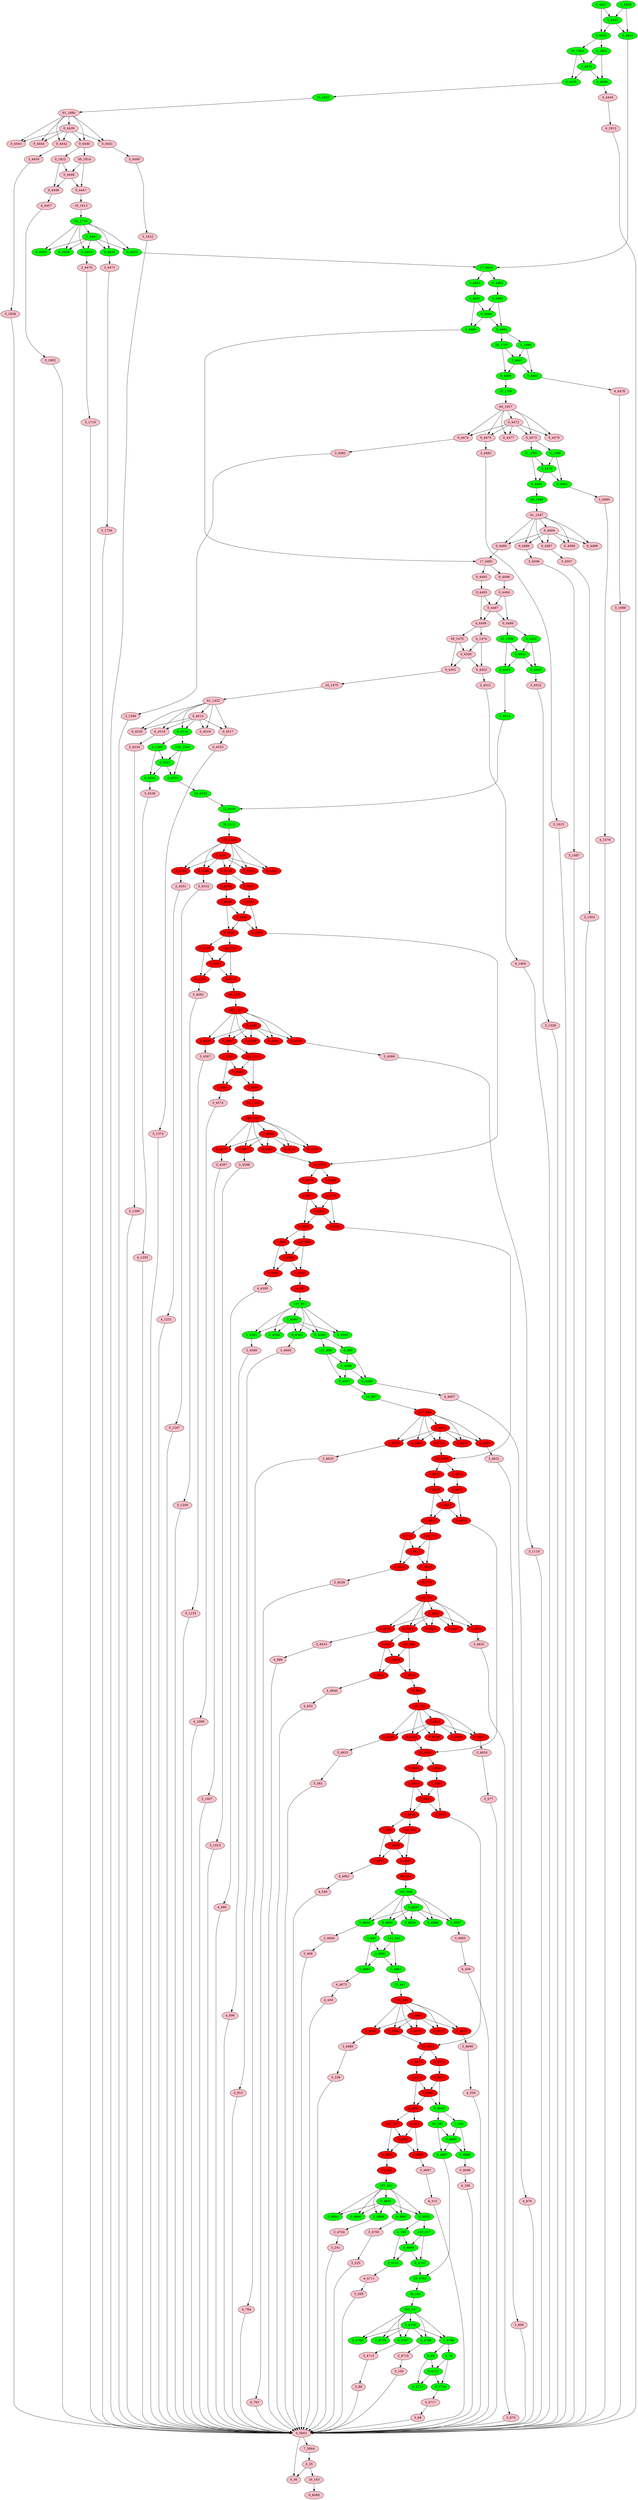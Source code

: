 digraph{
"0_4427" [style=filled, fillcolor = green]
"0_4427" -> "0_4431"
"0_4431" [style=filled, fillcolor = green]
"0_4427" -> "0_4432"
"0_4432" [style=filled, fillcolor = green]
"0_4428" [style=filled, fillcolor = green]
"0_4428" -> "0_4431"
"0_4431" [style=filled, fillcolor = green]
"0_4428" -> "0_4433"
"0_4433" [style=filled, fillcolor = green]
"0_4431" [style=filled, fillcolor = green]
"0_4431" -> "0_4432"
"0_4432" [style=filled, fillcolor = green]
"0_4431" -> "0_4433"
"0_4433" [style=filled, fillcolor = green]
"0_4432" [style=filled, fillcolor = green]
"0_4432" -> "5_1922"
"5_1922" [style=filled, fillcolor = green]
"0_4432" -> "56_1924"
"56_1924" [style=filled, fillcolor = green]
"5_1922" [style=filled, fillcolor = green]
"5_1922" -> "0_4434"
"0_4434" [style=filled, fillcolor = green]
"5_1922" -> "0_4436"
"0_4436" [style=filled, fillcolor = green]
"56_1924" [style=filled, fillcolor = green]
"56_1924" -> "0_4434"
"0_4434" [style=filled, fillcolor = green]
"56_1924" -> "0_4435"
"0_4435" [style=filled, fillcolor = green]
"0_4434" [style=filled, fillcolor = green]
"0_4434" -> "0_4435"
"0_4435" [style=filled, fillcolor = green]
"0_4434" -> "0_4436"
"0_4436" [style=filled, fillcolor = green]
"0_4435" [style=filled, fillcolor = green]
"0_4435" -> "16_1923"
"16_1923" [style=filled, fillcolor = green]
"0_4436" [style=filled, fillcolor = green]
"0_4436" -> "4_4445"
"4_4445" [style=filled, fillcolor = pink]
"16_1923" [style=filled, fillcolor = green]
"16_1923" -> "61_1880"
"61_1880" [style=filled, fillcolor = pink]
"4_4445" [style=filled, fillcolor = pink]
"4_4445" -> "4_1912"
"4_1912" [style=filled, fillcolor = pink]
"61_1880" [style=filled, fillcolor = pink]
"61_1880" -> "0_4439"
"0_4439" [style=filled, fillcolor = pink]
"61_1880" -> "0_4440"
"0_4440" [style=filled, fillcolor = pink]
"61_1880" -> "0_4441"
"0_4441" [style=filled, fillcolor = pink]
"61_1880" -> "0_4442"
"0_4442" [style=filled, fillcolor = pink]
"61_1880" -> "0_4443"
"0_4443" [style=filled, fillcolor = pink]
"61_1880" -> "0_4444"
"0_4444" [style=filled, fillcolor = pink]
"0_4439" [style=filled, fillcolor = pink]
"0_4439" -> "0_4440"
"0_4440" [style=filled, fillcolor = pink]
"0_4439" -> "0_4441"
"0_4441" [style=filled, fillcolor = pink]
"0_4439" -> "0_4442"
"0_4442" [style=filled, fillcolor = pink]
"0_4439" -> "0_4443"
"0_4443" [style=filled, fillcolor = pink]
"0_4439" -> "0_4444"
"0_4444" [style=filled, fillcolor = pink]
"0_4440" [style=filled, fillcolor = pink]
"0_4440" -> "4_1812"
"4_1812" [style=filled, fillcolor = pink]
"0_4440" -> "56_1814"
"56_1814" [style=filled, fillcolor = pink]
"0_4441" [style=filled, fillcolor = pink]
"0_4441" -> "3_4449"
"3_4449" [style=filled, fillcolor = pink]
"0_4442" [style=filled, fillcolor = pink]
"0_4442" -> "3_4450"
"3_4450" [style=filled, fillcolor = pink]
"3_4449" [style=filled, fillcolor = pink]
"3_4449" -> "3_1822"
"3_1822" [style=filled, fillcolor = pink]
"3_4450" [style=filled, fillcolor = pink]
"3_4450" -> "3_1838"
"3_1838" [style=filled, fillcolor = pink]
"4_1812" [style=filled, fillcolor = pink]
"4_1812" -> "0_4446"
"0_4446" [style=filled, fillcolor = pink]
"4_1812" -> "0_4448"
"0_4448" [style=filled, fillcolor = pink]
"56_1814" [style=filled, fillcolor = pink]
"56_1814" -> "0_4446"
"0_4446" [style=filled, fillcolor = pink]
"56_1814" -> "0_4447"
"0_4447" [style=filled, fillcolor = pink]
"0_4446" [style=filled, fillcolor = pink]
"0_4446" -> "0_4447"
"0_4447" [style=filled, fillcolor = pink]
"0_4446" -> "0_4448"
"0_4448" [style=filled, fillcolor = pink]
"0_4447" [style=filled, fillcolor = pink]
"0_4447" -> "16_1813"
"16_1813" [style=filled, fillcolor = pink]
"0_4448" [style=filled, fillcolor = pink]
"0_4448" -> "4_4457"
"4_4457" [style=filled, fillcolor = pink]
"16_1813" [style=filled, fillcolor = pink]
"16_1813" -> "62_1770"
"62_1770" [style=filled, fillcolor = green]
"4_4457" [style=filled, fillcolor = pink]
"4_4457" -> "5_1802"
"5_1802" [style=filled, fillcolor = pink]
"62_1770" [style=filled, fillcolor = green]
"62_1770" -> "0_4451"
"0_4451" [style=filled, fillcolor = green]
"62_1770" -> "0_4452"
"0_4452" [style=filled, fillcolor = green]
"62_1770" -> "0_4453"
"0_4453" [style=filled, fillcolor = green]
"62_1770" -> "0_4454"
"0_4454" [style=filled, fillcolor = green]
"62_1770" -> "0_4455"
"0_4455" [style=filled, fillcolor = green]
"62_1770" -> "0_4456"
"0_4456" [style=filled, fillcolor = green]
"0_4451" [style=filled, fillcolor = green]
"0_4451" -> "0_4452"
"0_4452" [style=filled, fillcolor = green]
"0_4451" -> "0_4453"
"0_4453" [style=filled, fillcolor = green]
"0_4451" -> "0_4454"
"0_4454" [style=filled, fillcolor = green]
"0_4451" -> "0_4455"
"0_4455" [style=filled, fillcolor = green]
"0_4451" -> "0_4456"
"0_4456" [style=filled, fillcolor = green]
"0_4433" [style=filled, fillcolor = green]
"0_4433" -> "17_4458"
"17_4458" [style=filled, fillcolor = green]
"0_4452" [style=filled, fillcolor = green]
"0_4452" -> "17_4458"
"17_4458" [style=filled, fillcolor = green]
"0_4453" [style=filled, fillcolor = green]
"0_4453" -> "2_4470"
"2_4470" [style=filled, fillcolor = pink]
"0_4454" [style=filled, fillcolor = green]
"0_4454" -> "3_4471"
"3_4471" [style=filled, fillcolor = pink]
"2_4470" [style=filled, fillcolor = pink]
"2_4470" -> "3_1710"
"3_1710" [style=filled, fillcolor = pink]
"3_4471" [style=filled, fillcolor = pink]
"3_4471" -> "3_1726"
"3_1726" [style=filled, fillcolor = pink]
"17_4458" [style=filled, fillcolor = green]
"17_4458" -> "0_4462"
"0_4462" [style=filled, fillcolor = green]
"17_4458" -> "0_4463"
"0_4463" [style=filled, fillcolor = green]
"0_4462" [style=filled, fillcolor = green]
"0_4462" -> "0_4460"
"0_4460" [style=filled, fillcolor = green]
"0_4463" [style=filled, fillcolor = green]
"0_4463" -> "0_4461"
"0_4461" [style=filled, fillcolor = green]
"0_4460" [style=filled, fillcolor = green]
"0_4460" -> "0_4464"
"0_4464" [style=filled, fillcolor = green]
"0_4460" -> "0_4465"
"0_4465" [style=filled, fillcolor = green]
"0_4461" [style=filled, fillcolor = green]
"0_4461" -> "0_4464"
"0_4464" [style=filled, fillcolor = green]
"0_4461" -> "0_4466"
"0_4466" [style=filled, fillcolor = green]
"0_4464" [style=filled, fillcolor = green]
"0_4464" -> "0_4465"
"0_4465" [style=filled, fillcolor = green]
"0_4464" -> "0_4466"
"0_4466" [style=filled, fillcolor = green]
"0_4465" [style=filled, fillcolor = green]
"0_4465" -> "4_1699"
"4_1699" [style=filled, fillcolor = green]
"0_4465" -> "56_1701"
"56_1701" [style=filled, fillcolor = green]
"4_1699" [style=filled, fillcolor = green]
"4_1699" -> "0_4467"
"0_4467" [style=filled, fillcolor = green]
"4_1699" -> "0_4469"
"0_4469" [style=filled, fillcolor = green]
"56_1701" [style=filled, fillcolor = green]
"56_1701" -> "0_4467"
"0_4467" [style=filled, fillcolor = green]
"56_1701" -> "0_4468"
"0_4468" [style=filled, fillcolor = green]
"0_4467" [style=filled, fillcolor = green]
"0_4467" -> "0_4468"
"0_4468" [style=filled, fillcolor = green]
"0_4467" -> "0_4469"
"0_4469" [style=filled, fillcolor = green]
"0_4468" [style=filled, fillcolor = green]
"0_4468" -> "16_1700"
"16_1700" [style=filled, fillcolor = green]
"0_4469" [style=filled, fillcolor = green]
"0_4469" -> "4_4478"
"4_4478" [style=filled, fillcolor = pink]
"16_1700" [style=filled, fillcolor = green]
"16_1700" -> "60_1657"
"60_1657" [style=filled, fillcolor = pink]
"4_4478" [style=filled, fillcolor = pink]
"4_4478" -> "5_1689"
"5_1689" [style=filled, fillcolor = pink]
"60_1657" [style=filled, fillcolor = pink]
"60_1657" -> "0_4472"
"0_4472" [style=filled, fillcolor = pink]
"60_1657" -> "0_4473"
"0_4473" [style=filled, fillcolor = pink]
"60_1657" -> "0_4474"
"0_4474" [style=filled, fillcolor = pink]
"60_1657" -> "0_4475"
"0_4475" [style=filled, fillcolor = pink]
"60_1657" -> "0_4476"
"0_4476" [style=filled, fillcolor = pink]
"60_1657" -> "0_4477"
"0_4477" [style=filled, fillcolor = pink]
"0_4472" [style=filled, fillcolor = pink]
"0_4472" -> "0_4473"
"0_4473" [style=filled, fillcolor = pink]
"0_4472" -> "0_4474"
"0_4474" [style=filled, fillcolor = pink]
"0_4472" -> "0_4475"
"0_4475" [style=filled, fillcolor = pink]
"0_4472" -> "0_4476"
"0_4476" [style=filled, fillcolor = pink]
"0_4472" -> "0_4477"
"0_4477" [style=filled, fillcolor = pink]
"0_4473" [style=filled, fillcolor = pink]
"0_4473" -> "4_1589"
"4_1589" [style=filled, fillcolor = green]
"0_4473" -> "57_1591"
"57_1591" [style=filled, fillcolor = green]
"0_4474" [style=filled, fillcolor = pink]
"0_4474" -> "3_4482"
"3_4482" [style=filled, fillcolor = pink]
"0_4475" [style=filled, fillcolor = pink]
"0_4475" -> "3_4483"
"3_4483" [style=filled, fillcolor = pink]
"3_4482" [style=filled, fillcolor = pink]
"3_4482" -> "3_1599"
"3_1599" [style=filled, fillcolor = pink]
"3_4483" [style=filled, fillcolor = pink]
"3_4483" -> "3_1615"
"3_1615" [style=filled, fillcolor = pink]
"4_1589" [style=filled, fillcolor = green]
"4_1589" -> "0_4479"
"0_4479" [style=filled, fillcolor = green]
"4_1589" -> "0_4481"
"0_4481" [style=filled, fillcolor = green]
"57_1591" [style=filled, fillcolor = green]
"57_1591" -> "0_4479"
"0_4479" [style=filled, fillcolor = green]
"57_1591" -> "0_4480"
"0_4480" [style=filled, fillcolor = green]
"0_4479" [style=filled, fillcolor = green]
"0_4479" -> "0_4480"
"0_4480" [style=filled, fillcolor = green]
"0_4479" -> "0_4481"
"0_4481" [style=filled, fillcolor = green]
"0_4480" [style=filled, fillcolor = green]
"0_4480" -> "16_1590"
"16_1590" [style=filled, fillcolor = green]
"0_4481" [style=filled, fillcolor = green]
"0_4481" -> "3_4490"
"3_4490" [style=filled, fillcolor = pink]
"16_1590" [style=filled, fillcolor = green]
"16_1590" -> "61_1547"
"61_1547" [style=filled, fillcolor = pink]
"3_4490" [style=filled, fillcolor = pink]
"3_4490" -> "4_1579"
"4_1579" [style=filled, fillcolor = pink]
"61_1547" [style=filled, fillcolor = pink]
"61_1547" -> "0_4484"
"0_4484" [style=filled, fillcolor = pink]
"61_1547" -> "0_4485"
"0_4485" [style=filled, fillcolor = pink]
"61_1547" -> "0_4486"
"0_4486" [style=filled, fillcolor = pink]
"61_1547" -> "0_4487"
"0_4487" [style=filled, fillcolor = pink]
"61_1547" -> "0_4488"
"0_4488" [style=filled, fillcolor = pink]
"61_1547" -> "0_4489"
"0_4489" [style=filled, fillcolor = pink]
"0_4484" [style=filled, fillcolor = pink]
"0_4484" -> "0_4485"
"0_4485" [style=filled, fillcolor = pink]
"0_4484" -> "0_4486"
"0_4486" [style=filled, fillcolor = pink]
"0_4484" -> "0_4487"
"0_4487" [style=filled, fillcolor = pink]
"0_4484" -> "0_4488"
"0_4488" [style=filled, fillcolor = pink]
"0_4484" -> "0_4489"
"0_4489" [style=filled, fillcolor = pink]
"0_4466" [style=filled, fillcolor = green]
"0_4466" -> "17_4491"
"17_4491" [style=filled, fillcolor = pink]
"0_4485" [style=filled, fillcolor = pink]
"0_4485" -> "17_4491"
"17_4491" [style=filled, fillcolor = pink]
"0_4486" [style=filled, fillcolor = pink]
"0_4486" -> "3_4506"
"3_4506" [style=filled, fillcolor = pink]
"0_4487" [style=filled, fillcolor = pink]
"0_4487" -> "3_4507"
"3_4507" [style=filled, fillcolor = pink]
"3_4506" [style=filled, fillcolor = pink]
"3_4506" -> "3_1487"
"3_1487" [style=filled, fillcolor = pink]
"3_4507" [style=filled, fillcolor = pink]
"3_4507" -> "3_1503"
"3_1503" [style=filled, fillcolor = pink]
"17_4491" [style=filled, fillcolor = pink]
"17_4491" -> "0_4495"
"0_4495" [style=filled, fillcolor = pink]
"17_4491" -> "0_4496"
"0_4496" [style=filled, fillcolor = pink]
"0_4495" [style=filled, fillcolor = pink]
"0_4495" -> "0_4493"
"0_4493" [style=filled, fillcolor = pink]
"0_4496" [style=filled, fillcolor = pink]
"0_4496" -> "0_4494"
"0_4494" [style=filled, fillcolor = pink]
"0_4493" [style=filled, fillcolor = pink]
"0_4493" -> "0_4497"
"0_4497" [style=filled, fillcolor = pink]
"0_4493" -> "0_4498"
"0_4498" [style=filled, fillcolor = pink]
"0_4494" [style=filled, fillcolor = pink]
"0_4494" -> "0_4497"
"0_4497" [style=filled, fillcolor = pink]
"0_4494" -> "0_4499"
"0_4499" [style=filled, fillcolor = pink]
"0_4497" [style=filled, fillcolor = pink]
"0_4497" -> "0_4498"
"0_4498" [style=filled, fillcolor = pink]
"0_4497" -> "0_4499"
"0_4499" [style=filled, fillcolor = pink]
"0_4499" [style=filled, fillcolor = pink]
"0_4499" -> "3_1338"
"3_1338" [style=filled, fillcolor = green]
"0_4499" -> "45_1339"
"45_1339" [style=filled, fillcolor = green]
"0_4498" [style=filled, fillcolor = pink]
"0_4498" -> "4_1474"
"4_1474" [style=filled, fillcolor = pink]
"0_4498" -> "58_1476"
"58_1476" [style=filled, fillcolor = pink]
"4_1474" [style=filled, fillcolor = pink]
"4_1474" -> "0_4500"
"0_4500" [style=filled, fillcolor = pink]
"4_1474" -> "0_4502"
"0_4502" [style=filled, fillcolor = pink]
"58_1476" [style=filled, fillcolor = pink]
"58_1476" -> "0_4500"
"0_4500" [style=filled, fillcolor = pink]
"58_1476" -> "0_4501"
"0_4501" [style=filled, fillcolor = pink]
"3_1338" [style=filled, fillcolor = green]
"3_1338" -> "0_4503"
"0_4503" [style=filled, fillcolor = green]
"3_1338" -> "0_4505"
"0_4505" [style=filled, fillcolor = green]
"45_1339" [style=filled, fillcolor = green]
"45_1339" -> "0_4503"
"0_4503" [style=filled, fillcolor = green]
"45_1339" -> "0_4504"
"0_4504" [style=filled, fillcolor = green]
"0_4500" [style=filled, fillcolor = pink]
"0_4500" -> "0_4501"
"0_4501" [style=filled, fillcolor = pink]
"0_4500" -> "0_4502"
"0_4502" [style=filled, fillcolor = pink]
"0_4503" [style=filled, fillcolor = green]
"0_4503" -> "0_4504"
"0_4504" [style=filled, fillcolor = green]
"0_4503" -> "0_4505"
"0_4505" [style=filled, fillcolor = green]
"0_4501" [style=filled, fillcolor = pink]
"0_4501" -> "16_1475"
"16_1475" [style=filled, fillcolor = pink]
"0_4504" [style=filled, fillcolor = green]
"0_4504" -> "7_4514"
"7_4514" [style=filled, fillcolor = green]
"0_4502" [style=filled, fillcolor = pink]
"0_4502" -> "3_4521"
"3_4521" [style=filled, fillcolor = pink]
"0_4505" [style=filled, fillcolor = green]
"0_4505" -> "3_4522"
"3_4522" [style=filled, fillcolor = pink]
"3_4522" [style=filled, fillcolor = pink]
"3_4522" -> "3_1328"
"3_1328" [style=filled, fillcolor = pink]
"16_1475" [style=filled, fillcolor = pink]
"16_1475" -> "61_1432"
"61_1432" [style=filled, fillcolor = pink]
"3_4521" [style=filled, fillcolor = pink]
"3_4521" -> "4_1464"
"4_1464" [style=filled, fillcolor = pink]
"61_1432" [style=filled, fillcolor = pink]
"61_1432" -> "0_4515"
"0_4515" [style=filled, fillcolor = pink]
"61_1432" -> "0_4516"
"0_4516" [style=filled, fillcolor = green]
"61_1432" -> "0_4517"
"0_4517" [style=filled, fillcolor = pink]
"61_1432" -> "0_4518"
"0_4518" [style=filled, fillcolor = pink]
"61_1432" -> "0_4519"
"0_4519" [style=filled, fillcolor = pink]
"61_1432" -> "0_4520"
"0_4520" [style=filled, fillcolor = pink]
"0_4515" [style=filled, fillcolor = pink]
"0_4515" -> "0_4516"
"0_4516" [style=filled, fillcolor = green]
"0_4515" -> "0_4517"
"0_4517" [style=filled, fillcolor = pink]
"0_4515" -> "0_4518"
"0_4518" [style=filled, fillcolor = pink]
"0_4515" -> "0_4519"
"0_4519" [style=filled, fillcolor = pink]
"0_4515" -> "0_4520"
"0_4520" [style=filled, fillcolor = pink]
"0_4516" [style=filled, fillcolor = green]
"0_4516" -> "4_1365"
"4_1365" [style=filled, fillcolor = green]
"0_4516" -> "135_1366"
"135_1366" [style=filled, fillcolor = green]
"0_4517" [style=filled, fillcolor = pink]
"0_4517" -> "3_4533"
"3_4533" [style=filled, fillcolor = pink]
"0_4518" [style=filled, fillcolor = pink]
"0_4518" -> "3_4534"
"3_4534" [style=filled, fillcolor = pink]
"3_4533" [style=filled, fillcolor = pink]
"3_4533" -> "3_1374"
"3_1374" [style=filled, fillcolor = pink]
"3_4534" [style=filled, fillcolor = pink]
"3_4534" -> "3_1390"
"3_1390" [style=filled, fillcolor = pink]
"4_1365" [style=filled, fillcolor = green]
"4_1365" -> "0_4523"
"0_4523" [style=filled, fillcolor = green]
"4_1365" -> "0_4525"
"0_4525" [style=filled, fillcolor = green]
"135_1366" [style=filled, fillcolor = green]
"135_1366" -> "0_4523"
"0_4523" [style=filled, fillcolor = green]
"135_1366" -> "0_4524"
"0_4524" [style=filled, fillcolor = green]
"0_4523" [style=filled, fillcolor = green]
"0_4523" -> "0_4524"
"0_4524" [style=filled, fillcolor = green]
"0_4523" -> "0_4525"
"0_4525" [style=filled, fillcolor = green]
"0_4524" [style=filled, fillcolor = green]
"0_4524" -> "24_4532"
"24_4532" [style=filled, fillcolor = green]
"0_4525" [style=filled, fillcolor = green]
"0_4525" -> "3_4536"
"3_4536" [style=filled, fillcolor = pink]
"3_4536" [style=filled, fillcolor = pink]
"3_4536" -> "4_1355"
"4_1355" [style=filled, fillcolor = pink]
"7_4514" [style=filled, fillcolor = green]
"7_4514" -> "33_4535"
"33_4535" [style=filled, fillcolor = green]
"24_4532" [style=filled, fillcolor = green]
"24_4532" -> "33_4535"
"33_4535" [style=filled, fillcolor = green]
"33_4535" [style=filled, fillcolor = green]
"33_4535" -> "36_1312"
"36_1312" [style=filled, fillcolor = green]
"36_1312" [style=filled, fillcolor = green]
"36_1312" -> "195_1289"
"195_1289" [style=filled, fillcolor = red]
"195_1289" [style=filled, fillcolor = red]
"195_1289" -> "0_4537"
"0_4537" [style=filled, fillcolor = red]
"195_1289" -> "0_4538"
"0_4538" [style=filled, fillcolor = red]
"195_1289" -> "0_4539"
"0_4539" [style=filled, fillcolor = red]
"195_1289" -> "0_4540"
"0_4540" [style=filled, fillcolor = red]
"195_1289" -> "0_4541"
"0_4541" [style=filled, fillcolor = red]
"195_1289" -> "0_4542"
"0_4542" [style=filled, fillcolor = red]
"0_4537" [style=filled, fillcolor = red]
"0_4537" -> "0_4538"
"0_4538" [style=filled, fillcolor = red]
"0_4537" -> "0_4539"
"0_4539" [style=filled, fillcolor = red]
"0_4537" -> "0_4540"
"0_4540" [style=filled, fillcolor = red]
"0_4537" -> "0_4541"
"0_4541" [style=filled, fillcolor = red]
"0_4537" -> "0_4542"
"0_4542" [style=filled, fillcolor = red]
"0_4538" [style=filled, fillcolor = red]
"0_4538" -> "0_4546"
"0_4546" [style=filled, fillcolor = red]
"0_4538" -> "0_4547"
"0_4547" [style=filled, fillcolor = red]
"0_4539" [style=filled, fillcolor = red]
"0_4539" -> "2_4551"
"2_4551" [style=filled, fillcolor = pink]
"0_4540" [style=filled, fillcolor = red]
"0_4540" -> "3_4552"
"3_4552" [style=filled, fillcolor = pink]
"2_4551" [style=filled, fillcolor = pink]
"2_4551" -> "4_1231"
"4_1231" [style=filled, fillcolor = pink]
"3_4552" [style=filled, fillcolor = pink]
"3_4552" -> "3_1247"
"3_1247" [style=filled, fillcolor = pink]
"0_4546" [style=filled, fillcolor = red]
"0_4546" -> "0_4544"
"0_4544" [style=filled, fillcolor = red]
"0_4547" [style=filled, fillcolor = red]
"0_4547" -> "0_4545"
"0_4545" [style=filled, fillcolor = red]
"0_4544" [style=filled, fillcolor = red]
"0_4544" -> "0_4548"
"0_4548" [style=filled, fillcolor = red]
"0_4544" -> "0_4549"
"0_4549" [style=filled, fillcolor = red]
"0_4545" [style=filled, fillcolor = red]
"0_4545" -> "0_4548"
"0_4548" [style=filled, fillcolor = red]
"0_4545" -> "0_4550"
"0_4550" [style=filled, fillcolor = red]
"0_4548" [style=filled, fillcolor = red]
"0_4548" -> "0_4549"
"0_4549" [style=filled, fillcolor = red]
"0_4548" -> "0_4550"
"0_4550" [style=filled, fillcolor = red]
"0_4549" [style=filled, fillcolor = red]
"0_4549" -> "3_1219"
"3_1219" [style=filled, fillcolor = red]
"0_4549" -> "126_1221"
"126_1221" [style=filled, fillcolor = red]
"3_1219" [style=filled, fillcolor = red]
"3_1219" -> "0_4553"
"0_4553" [style=filled, fillcolor = red]
"3_1219" -> "0_4555"
"0_4555" [style=filled, fillcolor = red]
"126_1221" [style=filled, fillcolor = red]
"126_1221" -> "0_4553"
"0_4553" [style=filled, fillcolor = red]
"126_1221" -> "0_4554"
"0_4554" [style=filled, fillcolor = red]
"0_4553" [style=filled, fillcolor = red]
"0_4553" -> "0_4554"
"0_4554" [style=filled, fillcolor = red]
"0_4553" -> "0_4555"
"0_4555" [style=filled, fillcolor = red]
"0_4554" [style=filled, fillcolor = red]
"0_4554" -> "30_1220"
"30_1220" [style=filled, fillcolor = red]
"0_4555" [style=filled, fillcolor = red]
"0_4555" -> "3_4562"
"3_4562" [style=filled, fillcolor = pink]
"30_1220" [style=filled, fillcolor = red]
"30_1220" -> "192_1177"
"192_1177" [style=filled, fillcolor = red]
"3_4562" [style=filled, fillcolor = pink]
"3_4562" -> "3_1209"
"3_1209" [style=filled, fillcolor = pink]
"192_1177" [style=filled, fillcolor = red]
"192_1177" -> "0_4556"
"0_4556" [style=filled, fillcolor = red]
"192_1177" -> "0_4557"
"0_4557" [style=filled, fillcolor = red]
"192_1177" -> "0_4558"
"0_4558" [style=filled, fillcolor = red]
"192_1177" -> "0_4559"
"0_4559" [style=filled, fillcolor = red]
"192_1177" -> "0_4560"
"0_4560" [style=filled, fillcolor = red]
"192_1177" -> "0_4561"
"0_4561" [style=filled, fillcolor = red]
"0_4556" [style=filled, fillcolor = red]
"0_4556" -> "0_4557"
"0_4557" [style=filled, fillcolor = red]
"0_4556" -> "0_4558"
"0_4558" [style=filled, fillcolor = red]
"0_4556" -> "0_4559"
"0_4559" [style=filled, fillcolor = red]
"0_4556" -> "0_4560"
"0_4560" [style=filled, fillcolor = red]
"0_4556" -> "0_4561"
"0_4561" [style=filled, fillcolor = red]
"0_4557" [style=filled, fillcolor = red]
"0_4557" -> "4_1109"
"4_1109" [style=filled, fillcolor = red]
"0_4557" -> "121_1111"
"121_1111" [style=filled, fillcolor = red]
"0_4558" [style=filled, fillcolor = red]
"0_4558" -> "3_4566"
"3_4566" [style=filled, fillcolor = pink]
"0_4559" [style=filled, fillcolor = red]
"0_4559" -> "3_4567"
"3_4567" [style=filled, fillcolor = pink]
"3_4566" [style=filled, fillcolor = pink]
"3_4566" -> "3_1119"
"3_1119" [style=filled, fillcolor = pink]
"3_4567" [style=filled, fillcolor = pink]
"3_4567" -> "3_1135"
"3_1135" [style=filled, fillcolor = pink]
"4_1109" [style=filled, fillcolor = red]
"4_1109" -> "0_4563"
"0_4563" [style=filled, fillcolor = red]
"4_1109" -> "0_4565"
"0_4565" [style=filled, fillcolor = red]
"121_1111" [style=filled, fillcolor = red]
"121_1111" -> "0_4563"
"0_4563" [style=filled, fillcolor = red]
"121_1111" -> "0_4564"
"0_4564" [style=filled, fillcolor = red]
"0_4563" [style=filled, fillcolor = red]
"0_4563" -> "0_4564"
"0_4564" [style=filled, fillcolor = red]
"0_4563" -> "0_4565"
"0_4565" [style=filled, fillcolor = red]
"0_4564" [style=filled, fillcolor = red]
"0_4564" -> "30_1110"
"30_1110" [style=filled, fillcolor = red]
"0_4565" [style=filled, fillcolor = red]
"0_4565" -> "3_4574"
"3_4574" [style=filled, fillcolor = pink]
"30_1110" [style=filled, fillcolor = red]
"30_1110" -> "193_1067"
"193_1067" [style=filled, fillcolor = red]
"3_4574" [style=filled, fillcolor = pink]
"3_4574" -> "4_1099"
"4_1099" [style=filled, fillcolor = pink]
"193_1067" [style=filled, fillcolor = red]
"193_1067" -> "0_4568"
"0_4568" [style=filled, fillcolor = red]
"193_1067" -> "0_4569"
"0_4569" [style=filled, fillcolor = red]
"193_1067" -> "0_4570"
"0_4570" [style=filled, fillcolor = red]
"193_1067" -> "0_4571"
"0_4571" [style=filled, fillcolor = red]
"193_1067" -> "0_4572"
"0_4572" [style=filled, fillcolor = red]
"193_1067" -> "0_4573"
"0_4573" [style=filled, fillcolor = red]
"0_4568" [style=filled, fillcolor = red]
"0_4568" -> "0_4569"
"0_4569" [style=filled, fillcolor = red]
"0_4568" -> "0_4570"
"0_4570" [style=filled, fillcolor = red]
"0_4568" -> "0_4571"
"0_4571" [style=filled, fillcolor = red]
"0_4568" -> "0_4572"
"0_4572" [style=filled, fillcolor = red]
"0_4568" -> "0_4573"
"0_4573" [style=filled, fillcolor = red]
"0_4550" [style=filled, fillcolor = red]
"0_4550" -> "34_4575"
"34_4575" [style=filled, fillcolor = red]
"0_4569" [style=filled, fillcolor = red]
"0_4569" -> "34_4575"
"34_4575" [style=filled, fillcolor = red]
"0_4570" [style=filled, fillcolor = red]
"0_4570" -> "3_4587"
"3_4587" [style=filled, fillcolor = pink]
"0_4571" [style=filled, fillcolor = red]
"0_4571" -> "3_4588"
"3_4588" [style=filled, fillcolor = pink]
"3_4587" [style=filled, fillcolor = pink]
"3_4587" -> "3_1007"
"3_1007" [style=filled, fillcolor = pink]
"3_4588" [style=filled, fillcolor = pink]
"3_4588" -> "3_1023"
"3_1023" [style=filled, fillcolor = pink]
"34_4575" [style=filled, fillcolor = red]
"34_4575" -> "0_4579"
"0_4579" [style=filled, fillcolor = red]
"34_4575" -> "0_4580"
"0_4580" [style=filled, fillcolor = red]
"0_4579" [style=filled, fillcolor = red]
"0_4579" -> "0_4577"
"0_4577" [style=filled, fillcolor = red]
"0_4580" [style=filled, fillcolor = red]
"0_4580" -> "0_4578"
"0_4578" [style=filled, fillcolor = red]
"0_4577" [style=filled, fillcolor = red]
"0_4577" -> "0_4581"
"0_4581" [style=filled, fillcolor = red]
"0_4577" -> "0_4582"
"0_4582" [style=filled, fillcolor = red]
"0_4578" [style=filled, fillcolor = red]
"0_4578" -> "0_4581"
"0_4581" [style=filled, fillcolor = red]
"0_4578" -> "0_4583"
"0_4583" [style=filled, fillcolor = red]
"0_4581" [style=filled, fillcolor = red]
"0_4581" -> "0_4582"
"0_4582" [style=filled, fillcolor = red]
"0_4581" -> "0_4583"
"0_4583" [style=filled, fillcolor = red]
"0_4582" [style=filled, fillcolor = red]
"0_4582" -> "4_996"
"4_996" [style=filled, fillcolor = red]
"0_4582" -> "122_998"
"122_998" [style=filled, fillcolor = red]
"4_996" [style=filled, fillcolor = red]
"4_996" -> "0_4584"
"0_4584" [style=filled, fillcolor = red]
"4_996" -> "0_4586"
"0_4586" [style=filled, fillcolor = red]
"122_998" [style=filled, fillcolor = red]
"122_998" -> "0_4584"
"0_4584" [style=filled, fillcolor = red]
"122_998" -> "0_4585"
"0_4585" [style=filled, fillcolor = red]
"0_4584" [style=filled, fillcolor = red]
"0_4584" -> "0_4585"
"0_4585" [style=filled, fillcolor = red]
"0_4584" -> "0_4586"
"0_4586" [style=filled, fillcolor = red]
"0_4585" [style=filled, fillcolor = red]
"0_4585" -> "34_997"
"34_997" [style=filled, fillcolor = red]
"0_4586" [style=filled, fillcolor = red]
"0_4586" -> "4_4595"
"4_4595" [style=filled, fillcolor = pink]
"34_997" [style=filled, fillcolor = red]
"34_997" -> "187_954"
"187_954" [style=filled, fillcolor = green]
"4_4595" [style=filled, fillcolor = pink]
"4_4595" -> "4_986"
"4_986" [style=filled, fillcolor = pink]
"187_954" [style=filled, fillcolor = green]
"187_954" -> "0_4589"
"0_4589" [style=filled, fillcolor = green]
"187_954" -> "0_4590"
"0_4590" [style=filled, fillcolor = green]
"187_954" -> "0_4591"
"0_4591" [style=filled, fillcolor = green]
"187_954" -> "0_4592"
"0_4592" [style=filled, fillcolor = green]
"187_954" -> "0_4593"
"0_4593" [style=filled, fillcolor = green]
"187_954" -> "0_4594"
"0_4594" [style=filled, fillcolor = green]
"0_4589" [style=filled, fillcolor = green]
"0_4589" -> "0_4590"
"0_4590" [style=filled, fillcolor = green]
"0_4589" -> "0_4591"
"0_4591" [style=filled, fillcolor = green]
"0_4589" -> "0_4592"
"0_4592" [style=filled, fillcolor = green]
"0_4589" -> "0_4593"
"0_4593" [style=filled, fillcolor = green]
"0_4589" -> "0_4594"
"0_4594" [style=filled, fillcolor = green]
"0_4590" [style=filled, fillcolor = green]
"0_4590" -> "4_886"
"4_886" [style=filled, fillcolor = green]
"0_4590" -> "121_888"
"121_888" [style=filled, fillcolor = green]
"0_4591" [style=filled, fillcolor = green]
"0_4591" -> "3_4599"
"3_4599" [style=filled, fillcolor = pink]
"0_4592" [style=filled, fillcolor = green]
"0_4592" -> "3_4600"
"3_4600" [style=filled, fillcolor = pink]
"3_4599" [style=filled, fillcolor = pink]
"3_4599" -> "4_896"
"4_896" [style=filled, fillcolor = pink]
"3_4600" [style=filled, fillcolor = pink]
"3_4600" -> "3_912"
"3_912" [style=filled, fillcolor = pink]
"4_886" [style=filled, fillcolor = green]
"4_886" -> "0_4596"
"0_4596" [style=filled, fillcolor = green]
"4_886" -> "0_4598"
"0_4598" [style=filled, fillcolor = green]
"121_888" [style=filled, fillcolor = green]
"121_888" -> "0_4596"
"0_4596" [style=filled, fillcolor = green]
"121_888" -> "0_4597"
"0_4597" [style=filled, fillcolor = green]
"0_4596" [style=filled, fillcolor = green]
"0_4596" -> "0_4597"
"0_4597" [style=filled, fillcolor = green]
"0_4596" -> "0_4598"
"0_4598" [style=filled, fillcolor = green]
"0_4597" [style=filled, fillcolor = green]
"0_4597" -> "34_887"
"34_887" [style=filled, fillcolor = green]
"0_4598" [style=filled, fillcolor = green]
"0_4598" -> "4_4607"
"4_4607" [style=filled, fillcolor = pink]
"34_887" [style=filled, fillcolor = green]
"34_887" -> "191_844"
"191_844" [style=filled, fillcolor = red]
"4_4607" [style=filled, fillcolor = pink]
"4_4607" -> "4_876"
"4_876" [style=filled, fillcolor = pink]
"191_844" [style=filled, fillcolor = red]
"191_844" -> "0_4601"
"0_4601" [style=filled, fillcolor = red]
"191_844" -> "0_4602"
"0_4602" [style=filled, fillcolor = red]
"191_844" -> "0_4603"
"0_4603" [style=filled, fillcolor = red]
"191_844" -> "0_4604"
"0_4604" [style=filled, fillcolor = red]
"191_844" -> "0_4605"
"0_4605" [style=filled, fillcolor = red]
"191_844" -> "0_4606"
"0_4606" [style=filled, fillcolor = red]
"0_4601" [style=filled, fillcolor = red]
"0_4601" -> "0_4602"
"0_4602" [style=filled, fillcolor = red]
"0_4601" -> "0_4603"
"0_4603" [style=filled, fillcolor = red]
"0_4601" -> "0_4604"
"0_4604" [style=filled, fillcolor = red]
"0_4601" -> "0_4605"
"0_4605" [style=filled, fillcolor = red]
"0_4601" -> "0_4606"
"0_4606" [style=filled, fillcolor = red]
"0_4583" [style=filled, fillcolor = red]
"0_4583" -> "33_4608"
"33_4608" [style=filled, fillcolor = red]
"0_4602" [style=filled, fillcolor = red]
"0_4602" -> "33_4608"
"33_4608" [style=filled, fillcolor = red]
"0_4603" [style=filled, fillcolor = red]
"0_4603" -> "3_4620"
"3_4620" [style=filled, fillcolor = pink]
"0_4604" [style=filled, fillcolor = red]
"0_4604" -> "3_4621"
"3_4621" [style=filled, fillcolor = pink]
"3_4620" [style=filled, fillcolor = pink]
"3_4620" -> "4_784"
"4_784" [style=filled, fillcolor = pink]
"3_4621" [style=filled, fillcolor = pink]
"3_4621" -> "3_800"
"3_800" [style=filled, fillcolor = pink]
"33_4608" [style=filled, fillcolor = red]
"33_4608" -> "0_4612"
"0_4612" [style=filled, fillcolor = red]
"33_4608" -> "0_4613"
"0_4613" [style=filled, fillcolor = red]
"0_4612" [style=filled, fillcolor = red]
"0_4612" -> "0_4610"
"0_4610" [style=filled, fillcolor = red]
"0_4613" [style=filled, fillcolor = red]
"0_4613" -> "0_4611"
"0_4611" [style=filled, fillcolor = red]
"0_4610" [style=filled, fillcolor = red]
"0_4610" -> "0_4614"
"0_4614" [style=filled, fillcolor = red]
"0_4610" -> "0_4615"
"0_4615" [style=filled, fillcolor = red]
"0_4611" [style=filled, fillcolor = red]
"0_4611" -> "0_4614"
"0_4614" [style=filled, fillcolor = red]
"0_4611" -> "0_4616"
"0_4616" [style=filled, fillcolor = red]
"0_4614" [style=filled, fillcolor = red]
"0_4614" -> "0_4615"
"0_4615" [style=filled, fillcolor = red]
"0_4614" -> "0_4616"
"0_4616" [style=filled, fillcolor = red]
"0_4615" [style=filled, fillcolor = red]
"0_4615" -> "4_773"
"4_773" [style=filled, fillcolor = red]
"0_4615" -> "123_775"
"123_775" [style=filled, fillcolor = red]
"4_773" [style=filled, fillcolor = red]
"4_773" -> "0_4617"
"0_4617" [style=filled, fillcolor = red]
"4_773" -> "0_4619"
"0_4619" [style=filled, fillcolor = red]
"123_775" [style=filled, fillcolor = red]
"123_775" -> "0_4617"
"0_4617" [style=filled, fillcolor = red]
"123_775" -> "0_4618"
"0_4618" [style=filled, fillcolor = red]
"0_4617" [style=filled, fillcolor = red]
"0_4617" -> "0_4618"
"0_4618" [style=filled, fillcolor = red]
"0_4617" -> "0_4619"
"0_4619" [style=filled, fillcolor = red]
"0_4618" [style=filled, fillcolor = red]
"0_4618" -> "35_774"
"35_774" [style=filled, fillcolor = red]
"0_4619" [style=filled, fillcolor = red]
"0_4619" -> "3_4628"
"3_4628" [style=filled, fillcolor = pink]
"35_774" [style=filled, fillcolor = red]
"35_774" -> "190_731"
"190_731" [style=filled, fillcolor = red]
"3_4628" [style=filled, fillcolor = pink]
"3_4628" -> "4_763"
"4_763" [style=filled, fillcolor = pink]
"190_731" [style=filled, fillcolor = red]
"190_731" -> "0_4622"
"0_4622" [style=filled, fillcolor = red]
"190_731" -> "0_4623"
"0_4623" [style=filled, fillcolor = red]
"190_731" -> "0_4624"
"0_4624" [style=filled, fillcolor = red]
"190_731" -> "0_4625"
"0_4625" [style=filled, fillcolor = red]
"190_731" -> "0_4626"
"0_4626" [style=filled, fillcolor = red]
"190_731" -> "0_4627"
"0_4627" [style=filled, fillcolor = red]
"0_4622" [style=filled, fillcolor = red]
"0_4622" -> "0_4623"
"0_4623" [style=filled, fillcolor = red]
"0_4622" -> "0_4624"
"0_4624" [style=filled, fillcolor = red]
"0_4622" -> "0_4625"
"0_4625" [style=filled, fillcolor = red]
"0_4622" -> "0_4626"
"0_4626" [style=filled, fillcolor = red]
"0_4622" -> "0_4627"
"0_4627" [style=filled, fillcolor = red]
"0_4623" [style=filled, fillcolor = red]
"0_4623" -> "4_663"
"4_663" [style=filled, fillcolor = red]
"0_4623" -> "122_665"
"122_665" [style=filled, fillcolor = red]
"0_4624" [style=filled, fillcolor = red]
"0_4624" -> "3_4632"
"3_4632" [style=filled, fillcolor = pink]
"0_4625" [style=filled, fillcolor = red]
"0_4625" -> "3_4633"
"3_4633" [style=filled, fillcolor = pink]
"3_4632" [style=filled, fillcolor = pink]
"3_4632" -> "3_673"
"3_673" [style=filled, fillcolor = pink]
"3_4633" [style=filled, fillcolor = pink]
"3_4633" -> "4_689"
"4_689" [style=filled, fillcolor = pink]
"4_663" [style=filled, fillcolor = red]
"4_663" -> "0_4629"
"0_4629" [style=filled, fillcolor = red]
"4_663" -> "0_4631"
"0_4631" [style=filled, fillcolor = red]
"122_665" [style=filled, fillcolor = red]
"122_665" -> "0_4629"
"0_4629" [style=filled, fillcolor = red]
"122_665" -> "0_4630"
"0_4630" [style=filled, fillcolor = red]
"0_4629" [style=filled, fillcolor = red]
"0_4629" -> "0_4630"
"0_4630" [style=filled, fillcolor = red]
"0_4629" -> "0_4631"
"0_4631" [style=filled, fillcolor = red]
"0_4630" [style=filled, fillcolor = red]
"0_4630" -> "34_664"
"34_664" [style=filled, fillcolor = red]
"0_4631" [style=filled, fillcolor = red]
"0_4631" -> "4_4640"
"4_4640" [style=filled, fillcolor = pink]
"34_664" [style=filled, fillcolor = red]
"34_664" -> "191_621"
"191_621" [style=filled, fillcolor = red]
"4_4640" [style=filled, fillcolor = pink]
"4_4640" -> "4_653"
"4_653" [style=filled, fillcolor = pink]
"191_621" [style=filled, fillcolor = red]
"191_621" -> "0_4634"
"0_4634" [style=filled, fillcolor = red]
"191_621" -> "0_4635"
"0_4635" [style=filled, fillcolor = red]
"191_621" -> "0_4636"
"0_4636" [style=filled, fillcolor = red]
"191_621" -> "0_4637"
"0_4637" [style=filled, fillcolor = red]
"191_621" -> "0_4638"
"0_4638" [style=filled, fillcolor = red]
"191_621" -> "0_4639"
"0_4639" [style=filled, fillcolor = red]
"0_4634" [style=filled, fillcolor = red]
"0_4634" -> "0_4635"
"0_4635" [style=filled, fillcolor = red]
"0_4634" -> "0_4636"
"0_4636" [style=filled, fillcolor = red]
"0_4634" -> "0_4637"
"0_4637" [style=filled, fillcolor = red]
"0_4634" -> "0_4638"
"0_4638" [style=filled, fillcolor = red]
"0_4634" -> "0_4639"
"0_4639" [style=filled, fillcolor = red]
"0_4616" [style=filled, fillcolor = red]
"0_4616" -> "34_4641"
"34_4641" [style=filled, fillcolor = red]
"0_4635" [style=filled, fillcolor = red]
"0_4635" -> "34_4641"
"34_4641" [style=filled, fillcolor = red]
"0_4636" [style=filled, fillcolor = red]
"0_4636" -> "3_4653"
"3_4653" [style=filled, fillcolor = pink]
"0_4637" [style=filled, fillcolor = red]
"0_4637" -> "3_4654"
"3_4654" [style=filled, fillcolor = pink]
"3_4653" [style=filled, fillcolor = pink]
"3_4653" -> "3_561"
"3_561" [style=filled, fillcolor = pink]
"3_4654" [style=filled, fillcolor = pink]
"3_4654" -> "3_577"
"3_577" [style=filled, fillcolor = pink]
"34_4641" [style=filled, fillcolor = red]
"34_4641" -> "0_4645"
"0_4645" [style=filled, fillcolor = red]
"34_4641" -> "0_4646"
"0_4646" [style=filled, fillcolor = red]
"0_4645" [style=filled, fillcolor = red]
"0_4645" -> "0_4643"
"0_4643" [style=filled, fillcolor = red]
"0_4646" [style=filled, fillcolor = red]
"0_4646" -> "0_4644"
"0_4644" [style=filled, fillcolor = red]
"0_4643" [style=filled, fillcolor = red]
"0_4643" -> "0_4647"
"0_4647" [style=filled, fillcolor = red]
"0_4643" -> "0_4648"
"0_4648" [style=filled, fillcolor = red]
"0_4644" [style=filled, fillcolor = red]
"0_4644" -> "0_4647"
"0_4647" [style=filled, fillcolor = red]
"0_4644" -> "0_4649"
"0_4649" [style=filled, fillcolor = red]
"0_4647" [style=filled, fillcolor = red]
"0_4647" -> "0_4648"
"0_4648" [style=filled, fillcolor = red]
"0_4647" -> "0_4649"
"0_4649" [style=filled, fillcolor = red]
"0_4648" [style=filled, fillcolor = red]
"0_4648" -> "3_550"
"3_550" [style=filled, fillcolor = red]
"0_4648" -> "120_552"
"120_552" [style=filled, fillcolor = red]
"3_550" [style=filled, fillcolor = red]
"3_550" -> "0_4650"
"0_4650" [style=filled, fillcolor = red]
"3_550" -> "0_4652"
"0_4652" [style=filled, fillcolor = red]
"120_552" [style=filled, fillcolor = red]
"120_552" -> "0_4650"
"0_4650" [style=filled, fillcolor = red]
"120_552" -> "0_4651"
"0_4651" [style=filled, fillcolor = red]
"0_4650" [style=filled, fillcolor = red]
"0_4650" -> "0_4651"
"0_4651" [style=filled, fillcolor = red]
"0_4650" -> "0_4652"
"0_4652" [style=filled, fillcolor = red]
"0_4651" [style=filled, fillcolor = red]
"0_4651" -> "36_551"
"36_551" [style=filled, fillcolor = red]
"0_4652" [style=filled, fillcolor = red]
"0_4652" -> "4_4661"
"4_4661" [style=filled, fillcolor = pink]
"36_551" [style=filled, fillcolor = red]
"36_551" -> "191_508"
"191_508" [style=filled, fillcolor = green]
"4_4661" [style=filled, fillcolor = pink]
"4_4661" -> "4_540"
"4_540" [style=filled, fillcolor = pink]
"191_508" [style=filled, fillcolor = green]
"191_508" -> "0_4655"
"0_4655" [style=filled, fillcolor = green]
"191_508" -> "0_4656"
"0_4656" [style=filled, fillcolor = green]
"191_508" -> "0_4657"
"0_4657" [style=filled, fillcolor = green]
"191_508" -> "0_4658"
"0_4658" [style=filled, fillcolor = green]
"191_508" -> "0_4659"
"0_4659" [style=filled, fillcolor = green]
"191_508" -> "0_4660"
"0_4660" [style=filled, fillcolor = green]
"0_4655" [style=filled, fillcolor = green]
"0_4655" -> "0_4656"
"0_4656" [style=filled, fillcolor = green]
"0_4655" -> "0_4657"
"0_4657" [style=filled, fillcolor = green]
"0_4655" -> "0_4658"
"0_4658" [style=filled, fillcolor = green]
"0_4655" -> "0_4659"
"0_4659" [style=filled, fillcolor = green]
"0_4655" -> "0_4660"
"0_4660" [style=filled, fillcolor = green]
"0_4656" [style=filled, fillcolor = green]
"0_4656" -> "3_440"
"3_440" [style=filled, fillcolor = green]
"0_4656" -> "121_442"
"121_442" [style=filled, fillcolor = green]
"0_4657" [style=filled, fillcolor = green]
"0_4657" -> "3_4665"
"3_4665" [style=filled, fillcolor = pink]
"0_4658" [style=filled, fillcolor = green]
"0_4658" -> "2_4666"
"2_4666" [style=filled, fillcolor = pink]
"3_4665" [style=filled, fillcolor = pink]
"3_4665" -> "4_450"
"4_450" [style=filled, fillcolor = pink]
"2_4666" [style=filled, fillcolor = pink]
"2_4666" -> "3_466"
"3_466" [style=filled, fillcolor = pink]
"3_440" [style=filled, fillcolor = green]
"3_440" -> "0_4662"
"0_4662" [style=filled, fillcolor = green]
"3_440" -> "0_4664"
"0_4664" [style=filled, fillcolor = green]
"121_442" [style=filled, fillcolor = green]
"121_442" -> "0_4662"
"0_4662" [style=filled, fillcolor = green]
"121_442" -> "0_4663"
"0_4663" [style=filled, fillcolor = green]
"0_4662" [style=filled, fillcolor = green]
"0_4662" -> "0_4663"
"0_4663" [style=filled, fillcolor = green]
"0_4662" -> "0_4664"
"0_4664" [style=filled, fillcolor = green]
"0_4663" [style=filled, fillcolor = green]
"0_4663" -> "35_441"
"35_441" [style=filled, fillcolor = green]
"0_4664" [style=filled, fillcolor = green]
"0_4664" -> "4_4673"
"4_4673" [style=filled, fillcolor = pink]
"35_441" [style=filled, fillcolor = green]
"35_441" -> "191_398"
"191_398" [style=filled, fillcolor = red]
"4_4673" [style=filled, fillcolor = pink]
"4_4673" -> "4_430"
"4_430" [style=filled, fillcolor = pink]
"191_398" [style=filled, fillcolor = red]
"191_398" -> "0_4667"
"0_4667" [style=filled, fillcolor = red]
"191_398" -> "0_4668"
"0_4668" [style=filled, fillcolor = red]
"191_398" -> "0_4669"
"0_4669" [style=filled, fillcolor = red]
"191_398" -> "0_4670"
"0_4670" [style=filled, fillcolor = red]
"191_398" -> "0_4671"
"0_4671" [style=filled, fillcolor = red]
"191_398" -> "0_4672"
"0_4672" [style=filled, fillcolor = red]
"0_4667" [style=filled, fillcolor = red]
"0_4667" -> "0_4668"
"0_4668" [style=filled, fillcolor = red]
"0_4667" -> "0_4669"
"0_4669" [style=filled, fillcolor = red]
"0_4667" -> "0_4670"
"0_4670" [style=filled, fillcolor = red]
"0_4667" -> "0_4671"
"0_4671" [style=filled, fillcolor = red]
"0_4667" -> "0_4672"
"0_4672" [style=filled, fillcolor = red]
"0_4649" [style=filled, fillcolor = red]
"0_4649" -> "33_4674"
"33_4674" [style=filled, fillcolor = red]
"0_4668" [style=filled, fillcolor = red]
"0_4668" -> "33_4674"
"33_4674" [style=filled, fillcolor = red]
"0_4669" [style=filled, fillcolor = red]
"0_4669" -> "3_4689"
"3_4689" [style=filled, fillcolor = pink]
"0_4670" [style=filled, fillcolor = red]
"0_4670" -> "3_4690"
"3_4690" [style=filled, fillcolor = pink]
"3_4689" [style=filled, fillcolor = pink]
"3_4689" -> "3_338"
"3_338" [style=filled, fillcolor = pink]
"3_4690" [style=filled, fillcolor = pink]
"3_4690" -> "4_354"
"4_354" [style=filled, fillcolor = pink]
"33_4674" [style=filled, fillcolor = red]
"33_4674" -> "0_4678"
"0_4678" [style=filled, fillcolor = red]
"33_4674" -> "0_4679"
"0_4679" [style=filled, fillcolor = red]
"0_4678" [style=filled, fillcolor = red]
"0_4678" -> "0_4676"
"0_4676" [style=filled, fillcolor = red]
"0_4679" [style=filled, fillcolor = red]
"0_4679" -> "0_4677"
"0_4677" [style=filled, fillcolor = red]
"0_4676" [style=filled, fillcolor = red]
"0_4676" -> "0_4680"
"0_4680" [style=filled, fillcolor = red]
"0_4676" -> "0_4681"
"0_4681" [style=filled, fillcolor = red]
"0_4677" [style=filled, fillcolor = red]
"0_4677" -> "0_4680"
"0_4680" [style=filled, fillcolor = red]
"0_4677" -> "0_4682"
"0_4682" [style=filled, fillcolor = green]
"0_4680" [style=filled, fillcolor = red]
"0_4680" -> "0_4681"
"0_4681" [style=filled, fillcolor = red]
"0_4680" -> "0_4682"
"0_4682" [style=filled, fillcolor = green]
"0_4682" [style=filled, fillcolor = green]
"0_4682" -> "3_191"
"3_191" [style=filled, fillcolor = green]
"0_4682" -> "55_195"
"55_195" [style=filled, fillcolor = green]
"0_4681" [style=filled, fillcolor = red]
"0_4681" -> "4_325"
"4_325" [style=filled, fillcolor = red]
"0_4681" -> "120_327"
"120_327" [style=filled, fillcolor = red]
"4_325" [style=filled, fillcolor = red]
"4_325" -> "0_4683"
"0_4683" [style=filled, fillcolor = red]
"4_325" -> "0_4685"
"0_4685" [style=filled, fillcolor = red]
"120_327" [style=filled, fillcolor = red]
"120_327" -> "0_4683"
"0_4683" [style=filled, fillcolor = red]
"120_327" -> "0_4684"
"0_4684" [style=filled, fillcolor = red]
"3_191" [style=filled, fillcolor = green]
"3_191" -> "0_4686"
"0_4686" [style=filled, fillcolor = green]
"3_191" -> "0_4688"
"0_4688" [style=filled, fillcolor = green]
"55_195" [style=filled, fillcolor = green]
"55_195" -> "0_4686"
"0_4686" [style=filled, fillcolor = green]
"55_195" -> "0_4687"
"0_4687" [style=filled, fillcolor = green]
"0_4683" [style=filled, fillcolor = red]
"0_4683" -> "0_4684"
"0_4684" [style=filled, fillcolor = red]
"0_4683" -> "0_4685"
"0_4685" [style=filled, fillcolor = red]
"0_4686" [style=filled, fillcolor = green]
"0_4686" -> "0_4687"
"0_4687" [style=filled, fillcolor = green]
"0_4686" -> "0_4688"
"0_4688" [style=filled, fillcolor = green]
"0_4684" [style=filled, fillcolor = red]
"0_4684" -> "34_326"
"34_326" [style=filled, fillcolor = red]
"0_4685" [style=filled, fillcolor = red]
"0_4685" -> "3_4697"
"3_4697" [style=filled, fillcolor = pink]
"0_4688" [style=filled, fillcolor = green]
"0_4688" -> "3_4698"
"3_4698" [style=filled, fillcolor = pink]
"3_4698" [style=filled, fillcolor = pink]
"3_4698" -> "4_180"
"4_180" [style=filled, fillcolor = pink]
"34_326" [style=filled, fillcolor = red]
"34_326" -> "187_283"
"187_283" [style=filled, fillcolor = green]
"3_4697" [style=filled, fillcolor = pink]
"3_4697" -> "4_315"
"4_315" [style=filled, fillcolor = pink]
"187_283" [style=filled, fillcolor = green]
"187_283" -> "0_4691"
"0_4691" [style=filled, fillcolor = green]
"187_283" -> "0_4692"
"0_4692" [style=filled, fillcolor = green]
"187_283" -> "0_4693"
"0_4693" [style=filled, fillcolor = green]
"187_283" -> "0_4694"
"0_4694" [style=filled, fillcolor = green]
"187_283" -> "0_4695"
"0_4695" [style=filled, fillcolor = green]
"187_283" -> "0_4696"
"0_4696" [style=filled, fillcolor = green]
"0_4691" [style=filled, fillcolor = green]
"0_4691" -> "0_4692"
"0_4692" [style=filled, fillcolor = green]
"0_4691" -> "0_4693"
"0_4693" [style=filled, fillcolor = green]
"0_4691" -> "0_4694"
"0_4694" [style=filled, fillcolor = green]
"0_4691" -> "0_4695"
"0_4695" [style=filled, fillcolor = green]
"0_4691" -> "0_4696"
"0_4696" [style=filled, fillcolor = green]
"0_4692" [style=filled, fillcolor = green]
"0_4692" -> "4_193"
"4_193" [style=filled, fillcolor = green]
"0_4692" -> "125_217"
"125_217" [style=filled, fillcolor = green]
"0_4693" [style=filled, fillcolor = green]
"0_4693" -> "3_4703"
"3_4703" [style=filled, fillcolor = pink]
"0_4694" [style=filled, fillcolor = green]
"0_4694" -> "2_4704"
"2_4704" [style=filled, fillcolor = pink]
"3_4703" [style=filled, fillcolor = pink]
"3_4703" -> "3_225"
"3_225" [style=filled, fillcolor = pink]
"2_4704" [style=filled, fillcolor = pink]
"2_4704" -> "3_241"
"3_241" [style=filled, fillcolor = pink]
"4_193" [style=filled, fillcolor = green]
"4_193" -> "0_4699"
"0_4699" [style=filled, fillcolor = green]
"4_193" -> "0_4701"
"0_4701" [style=filled, fillcolor = green]
"125_217" [style=filled, fillcolor = green]
"125_217" -> "0_4699"
"0_4699" [style=filled, fillcolor = green]
"125_217" -> "0_4700"
"0_4700" [style=filled, fillcolor = green]
"0_4699" [style=filled, fillcolor = green]
"0_4699" -> "0_4700"
"0_4700" [style=filled, fillcolor = green]
"0_4699" -> "0_4701"
"0_4701" [style=filled, fillcolor = green]
"0_4687" [style=filled, fillcolor = green]
"0_4687" -> "33_4702"
"33_4702" [style=filled, fillcolor = green]
"0_4700" [style=filled, fillcolor = green]
"0_4700" -> "33_4702"
"33_4702" [style=filled, fillcolor = green]
"0_4701" [style=filled, fillcolor = green]
"0_4701" -> "4_4711"
"4_4711" [style=filled, fillcolor = pink]
"33_4702" [style=filled, fillcolor = green]
"33_4702" -> "36_194"
"36_194" [style=filled, fillcolor = green]
"4_4711" [style=filled, fillcolor = pink]
"4_4711" -> "3_209"
"3_209" [style=filled, fillcolor = pink]
"36_194" [style=filled, fillcolor = green]
"36_194" -> "192_147"
"192_147" [style=filled, fillcolor = green]
"192_147" [style=filled, fillcolor = green]
"192_147" -> "0_4705"
"0_4705" [style=filled, fillcolor = green]
"192_147" -> "0_4706"
"0_4706" [style=filled, fillcolor = green]
"192_147" -> "0_4707"
"0_4707" [style=filled, fillcolor = green]
"192_147" -> "0_4708"
"0_4708" [style=filled, fillcolor = green]
"192_147" -> "0_4709"
"0_4709" [style=filled, fillcolor = green]
"192_147" -> "0_4710"
"0_4710" [style=filled, fillcolor = green]
"0_4705" [style=filled, fillcolor = green]
"0_4705" -> "0_4706"
"0_4706" [style=filled, fillcolor = green]
"0_4705" -> "0_4707"
"0_4707" [style=filled, fillcolor = green]
"0_4705" -> "0_4708"
"0_4708" [style=filled, fillcolor = green]
"0_4705" -> "0_4709"
"0_4709" [style=filled, fillcolor = green]
"0_4705" -> "0_4710"
"0_4710" [style=filled, fillcolor = green]
"0_4706" [style=filled, fillcolor = green]
"0_4706" -> "3_79"
"3_79" [style=filled, fillcolor = green]
"0_4706" -> "0_80"
"0_80" [style=filled, fillcolor = green]
"0_4707" [style=filled, fillcolor = green]
"0_4707" -> "3_4715"
"3_4715" [style=filled, fillcolor = pink]
"0_4708" [style=filled, fillcolor = green]
"0_4708" -> "3_4716"
"3_4716" [style=filled, fillcolor = pink]
"3_4715" [style=filled, fillcolor = pink]
"3_4715" -> "3_89"
"3_89" [style=filled, fillcolor = pink]
"3_4716" [style=filled, fillcolor = pink]
"3_4716" -> "3_105"
"3_105" [style=filled, fillcolor = pink]
"3_79" [style=filled, fillcolor = green]
"3_79" -> "0_4712"
"0_4712" [style=filled, fillcolor = green]
"3_79" -> "0_4714"
"0_4714" [style=filled, fillcolor = green]
"0_80" [style=filled, fillcolor = green]
"0_80" -> "0_4712"
"0_4712" [style=filled, fillcolor = green]
"0_80" -> "0_4713"
"0_4713" [style=filled, fillcolor = green]
"0_4712" [style=filled, fillcolor = green]
"0_4712" -> "0_4713"
"0_4713" [style=filled, fillcolor = green]
"0_4712" -> "0_4714"
"0_4714" [style=filled, fillcolor = green]
"0_4714" [style=filled, fillcolor = green]
"0_4714" -> "3_4717"
"3_4717" [style=filled, fillcolor = pink]
"3_4717" [style=filled, fillcolor = pink]
"3_4717" -> "3_69"
"3_69" [style=filled, fillcolor = pink]
"4_1912" [style=filled, fillcolor = pink]
"4_1912" -> "0_5663"
"0_5663" [style=filled, fillcolor = pink]
"3_1822" [style=filled, fillcolor = pink]
"3_1822" -> "0_5663"
"0_5663" [style=filled, fillcolor = pink]
"3_1838" [style=filled, fillcolor = pink]
"3_1838" -> "0_5663"
"0_5663" [style=filled, fillcolor = pink]
"5_1802" [style=filled, fillcolor = pink]
"5_1802" -> "0_5663"
"0_5663" [style=filled, fillcolor = pink]
"3_1710" [style=filled, fillcolor = pink]
"3_1710" -> "0_5663"
"0_5663" [style=filled, fillcolor = pink]
"3_1726" [style=filled, fillcolor = pink]
"3_1726" -> "0_5663"
"0_5663" [style=filled, fillcolor = pink]
"5_1689" [style=filled, fillcolor = pink]
"5_1689" -> "0_5663"
"0_5663" [style=filled, fillcolor = pink]
"3_1599" [style=filled, fillcolor = pink]
"3_1599" -> "0_5663"
"0_5663" [style=filled, fillcolor = pink]
"3_1615" [style=filled, fillcolor = pink]
"3_1615" -> "0_5663"
"0_5663" [style=filled, fillcolor = pink]
"4_1579" [style=filled, fillcolor = pink]
"4_1579" -> "0_5663"
"0_5663" [style=filled, fillcolor = pink]
"3_1487" [style=filled, fillcolor = pink]
"3_1487" -> "0_5663"
"0_5663" [style=filled, fillcolor = pink]
"3_1503" [style=filled, fillcolor = pink]
"3_1503" -> "0_5663"
"0_5663" [style=filled, fillcolor = pink]
"3_1328" [style=filled, fillcolor = pink]
"3_1328" -> "0_5663"
"0_5663" [style=filled, fillcolor = pink]
"4_1464" [style=filled, fillcolor = pink]
"4_1464" -> "0_5663"
"0_5663" [style=filled, fillcolor = pink]
"3_1374" [style=filled, fillcolor = pink]
"3_1374" -> "0_5663"
"0_5663" [style=filled, fillcolor = pink]
"3_1390" [style=filled, fillcolor = pink]
"3_1390" -> "0_5663"
"0_5663" [style=filled, fillcolor = pink]
"4_1355" [style=filled, fillcolor = pink]
"4_1355" -> "0_5663"
"0_5663" [style=filled, fillcolor = pink]
"4_1231" [style=filled, fillcolor = pink]
"4_1231" -> "0_5663"
"0_5663" [style=filled, fillcolor = pink]
"3_1247" [style=filled, fillcolor = pink]
"3_1247" -> "0_5663"
"0_5663" [style=filled, fillcolor = pink]
"3_1209" [style=filled, fillcolor = pink]
"3_1209" -> "0_5663"
"0_5663" [style=filled, fillcolor = pink]
"3_1119" [style=filled, fillcolor = pink]
"3_1119" -> "0_5663"
"0_5663" [style=filled, fillcolor = pink]
"3_1135" [style=filled, fillcolor = pink]
"3_1135" -> "0_5663"
"0_5663" [style=filled, fillcolor = pink]
"4_1099" [style=filled, fillcolor = pink]
"4_1099" -> "0_5663"
"0_5663" [style=filled, fillcolor = pink]
"3_1007" [style=filled, fillcolor = pink]
"3_1007" -> "0_5663"
"0_5663" [style=filled, fillcolor = pink]
"3_1023" [style=filled, fillcolor = pink]
"3_1023" -> "0_5663"
"0_5663" [style=filled, fillcolor = pink]
"4_986" [style=filled, fillcolor = pink]
"4_986" -> "0_5663"
"0_5663" [style=filled, fillcolor = pink]
"4_896" [style=filled, fillcolor = pink]
"4_896" -> "0_5663"
"0_5663" [style=filled, fillcolor = pink]
"3_912" [style=filled, fillcolor = pink]
"3_912" -> "0_5663"
"0_5663" [style=filled, fillcolor = pink]
"4_876" [style=filled, fillcolor = pink]
"4_876" -> "0_5663"
"0_5663" [style=filled, fillcolor = pink]
"4_784" [style=filled, fillcolor = pink]
"4_784" -> "0_5663"
"0_5663" [style=filled, fillcolor = pink]
"3_800" [style=filled, fillcolor = pink]
"3_800" -> "0_5663"
"0_5663" [style=filled, fillcolor = pink]
"4_763" [style=filled, fillcolor = pink]
"4_763" -> "0_5663"
"0_5663" [style=filled, fillcolor = pink]
"3_673" [style=filled, fillcolor = pink]
"3_673" -> "0_5663"
"0_5663" [style=filled, fillcolor = pink]
"4_689" [style=filled, fillcolor = pink]
"4_689" -> "0_5663"
"0_5663" [style=filled, fillcolor = pink]
"4_653" [style=filled, fillcolor = pink]
"4_653" -> "0_5663"
"0_5663" [style=filled, fillcolor = pink]
"3_561" [style=filled, fillcolor = pink]
"3_561" -> "0_5663"
"0_5663" [style=filled, fillcolor = pink]
"3_577" [style=filled, fillcolor = pink]
"3_577" -> "0_5663"
"0_5663" [style=filled, fillcolor = pink]
"4_540" [style=filled, fillcolor = pink]
"4_540" -> "0_5663"
"0_5663" [style=filled, fillcolor = pink]
"4_450" [style=filled, fillcolor = pink]
"4_450" -> "0_5663"
"0_5663" [style=filled, fillcolor = pink]
"3_466" [style=filled, fillcolor = pink]
"3_466" -> "0_5663"
"0_5663" [style=filled, fillcolor = pink]
"4_430" [style=filled, fillcolor = pink]
"4_430" -> "0_5663"
"0_5663" [style=filled, fillcolor = pink]
"3_338" [style=filled, fillcolor = pink]
"3_338" -> "0_5663"
"0_5663" [style=filled, fillcolor = pink]
"4_354" [style=filled, fillcolor = pink]
"4_354" -> "0_5663"
"0_5663" [style=filled, fillcolor = pink]
"4_180" [style=filled, fillcolor = pink]
"4_180" -> "0_5663"
"0_5663" [style=filled, fillcolor = pink]
"4_315" [style=filled, fillcolor = pink]
"4_315" -> "0_5663"
"0_5663" [style=filled, fillcolor = pink]
"3_225" [style=filled, fillcolor = pink]
"3_225" -> "0_5663"
"0_5663" [style=filled, fillcolor = pink]
"3_241" [style=filled, fillcolor = pink]
"3_241" -> "0_5663"
"0_5663" [style=filled, fillcolor = pink]
"3_209" [style=filled, fillcolor = pink]
"3_209" -> "0_5663"
"0_5663" [style=filled, fillcolor = pink]
"3_89" [style=filled, fillcolor = pink]
"3_89" -> "0_5663"
"0_5663" [style=filled, fillcolor = pink]
"3_105" [style=filled, fillcolor = pink]
"3_105" -> "0_5663"
"0_5663" [style=filled, fillcolor = pink]
"3_69" [style=filled, fillcolor = pink]
"3_69" -> "0_5663"
"0_5663" [style=filled, fillcolor = pink]
"0_5663" [style=filled, fillcolor = pink]
"0_5663" -> "7_5664"
"7_5664" [style=filled, fillcolor = pink]
"0_5663" -> "0_36"
"0_36" [style=filled, fillcolor = pink]
"7_5664" [style=filled, fillcolor = pink]
"7_5664" -> "3_35"
"3_35" [style=filled, fillcolor = pink]
"3_35" [style=filled, fillcolor = pink]
"3_35" -> "0_36"
"0_36" [style=filled, fillcolor = pink]
"3_35" -> "16_163"
"16_163" [style=filled, fillcolor = pink]
"16_163" [style=filled, fillcolor = pink]
"16_163" -> "0_6088"
"0_6088" [style=filled, fillcolor = pink]
}